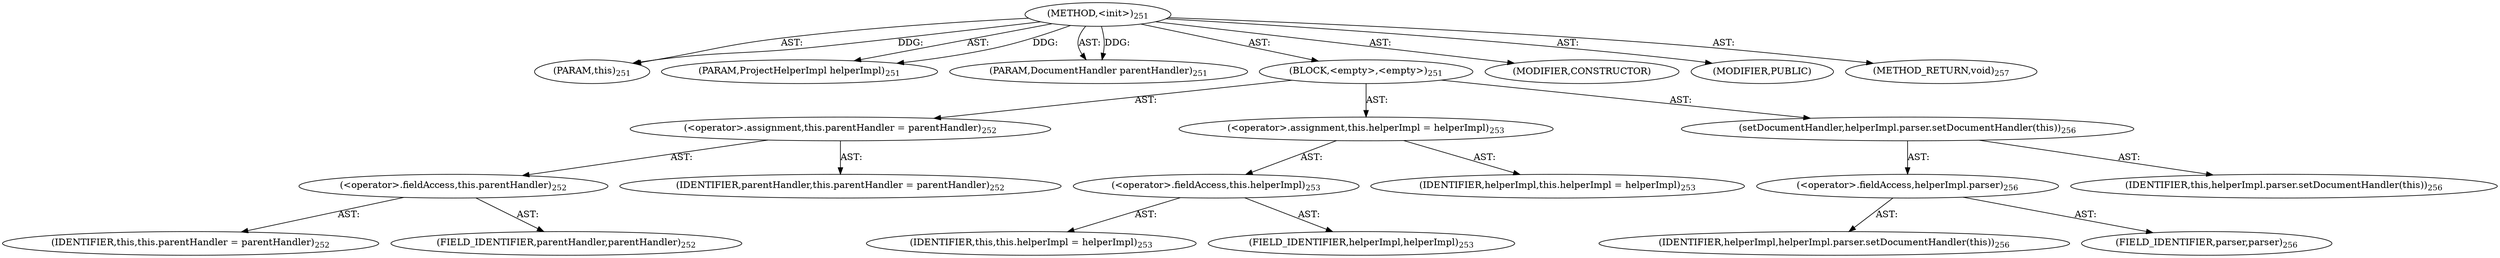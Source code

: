 digraph "&lt;init&gt;" {  
"111669149698" [label = <(METHOD,&lt;init&gt;)<SUB>251</SUB>> ]
"115964116993" [label = <(PARAM,this)<SUB>251</SUB>> ]
"115964117023" [label = <(PARAM,ProjectHelperImpl helperImpl)<SUB>251</SUB>> ]
"115964117024" [label = <(PARAM,DocumentHandler parentHandler)<SUB>251</SUB>> ]
"25769803800" [label = <(BLOCK,&lt;empty&gt;,&lt;empty&gt;)<SUB>251</SUB>> ]
"30064771196" [label = <(&lt;operator&gt;.assignment,this.parentHandler = parentHandler)<SUB>252</SUB>> ]
"30064771197" [label = <(&lt;operator&gt;.fieldAccess,this.parentHandler)<SUB>252</SUB>> ]
"68719476740" [label = <(IDENTIFIER,this,this.parentHandler = parentHandler)<SUB>252</SUB>> ]
"55834574868" [label = <(FIELD_IDENTIFIER,parentHandler,parentHandler)<SUB>252</SUB>> ]
"68719476874" [label = <(IDENTIFIER,parentHandler,this.parentHandler = parentHandler)<SUB>252</SUB>> ]
"30064771198" [label = <(&lt;operator&gt;.assignment,this.helperImpl = helperImpl)<SUB>253</SUB>> ]
"30064771199" [label = <(&lt;operator&gt;.fieldAccess,this.helperImpl)<SUB>253</SUB>> ]
"68719476741" [label = <(IDENTIFIER,this,this.helperImpl = helperImpl)<SUB>253</SUB>> ]
"55834574869" [label = <(FIELD_IDENTIFIER,helperImpl,helperImpl)<SUB>253</SUB>> ]
"68719476875" [label = <(IDENTIFIER,helperImpl,this.helperImpl = helperImpl)<SUB>253</SUB>> ]
"30064771200" [label = <(setDocumentHandler,helperImpl.parser.setDocumentHandler(this))<SUB>256</SUB>> ]
"30064771201" [label = <(&lt;operator&gt;.fieldAccess,helperImpl.parser)<SUB>256</SUB>> ]
"68719476876" [label = <(IDENTIFIER,helperImpl,helperImpl.parser.setDocumentHandler(this))<SUB>256</SUB>> ]
"55834574870" [label = <(FIELD_IDENTIFIER,parser,parser)<SUB>256</SUB>> ]
"68719476742" [label = <(IDENTIFIER,this,helperImpl.parser.setDocumentHandler(this))<SUB>256</SUB>> ]
"133143986189" [label = <(MODIFIER,CONSTRUCTOR)> ]
"133143986190" [label = <(MODIFIER,PUBLIC)> ]
"128849018882" [label = <(METHOD_RETURN,void)<SUB>257</SUB>> ]
  "111669149698" -> "115964116993"  [ label = "AST: "] 
  "111669149698" -> "115964117023"  [ label = "AST: "] 
  "111669149698" -> "115964117024"  [ label = "AST: "] 
  "111669149698" -> "25769803800"  [ label = "AST: "] 
  "111669149698" -> "133143986189"  [ label = "AST: "] 
  "111669149698" -> "133143986190"  [ label = "AST: "] 
  "111669149698" -> "128849018882"  [ label = "AST: "] 
  "25769803800" -> "30064771196"  [ label = "AST: "] 
  "25769803800" -> "30064771198"  [ label = "AST: "] 
  "25769803800" -> "30064771200"  [ label = "AST: "] 
  "30064771196" -> "30064771197"  [ label = "AST: "] 
  "30064771196" -> "68719476874"  [ label = "AST: "] 
  "30064771197" -> "68719476740"  [ label = "AST: "] 
  "30064771197" -> "55834574868"  [ label = "AST: "] 
  "30064771198" -> "30064771199"  [ label = "AST: "] 
  "30064771198" -> "68719476875"  [ label = "AST: "] 
  "30064771199" -> "68719476741"  [ label = "AST: "] 
  "30064771199" -> "55834574869"  [ label = "AST: "] 
  "30064771200" -> "30064771201"  [ label = "AST: "] 
  "30064771200" -> "68719476742"  [ label = "AST: "] 
  "30064771201" -> "68719476876"  [ label = "AST: "] 
  "30064771201" -> "55834574870"  [ label = "AST: "] 
  "111669149698" -> "115964116993"  [ label = "DDG: "] 
  "111669149698" -> "115964117023"  [ label = "DDG: "] 
  "111669149698" -> "115964117024"  [ label = "DDG: "] 
}
